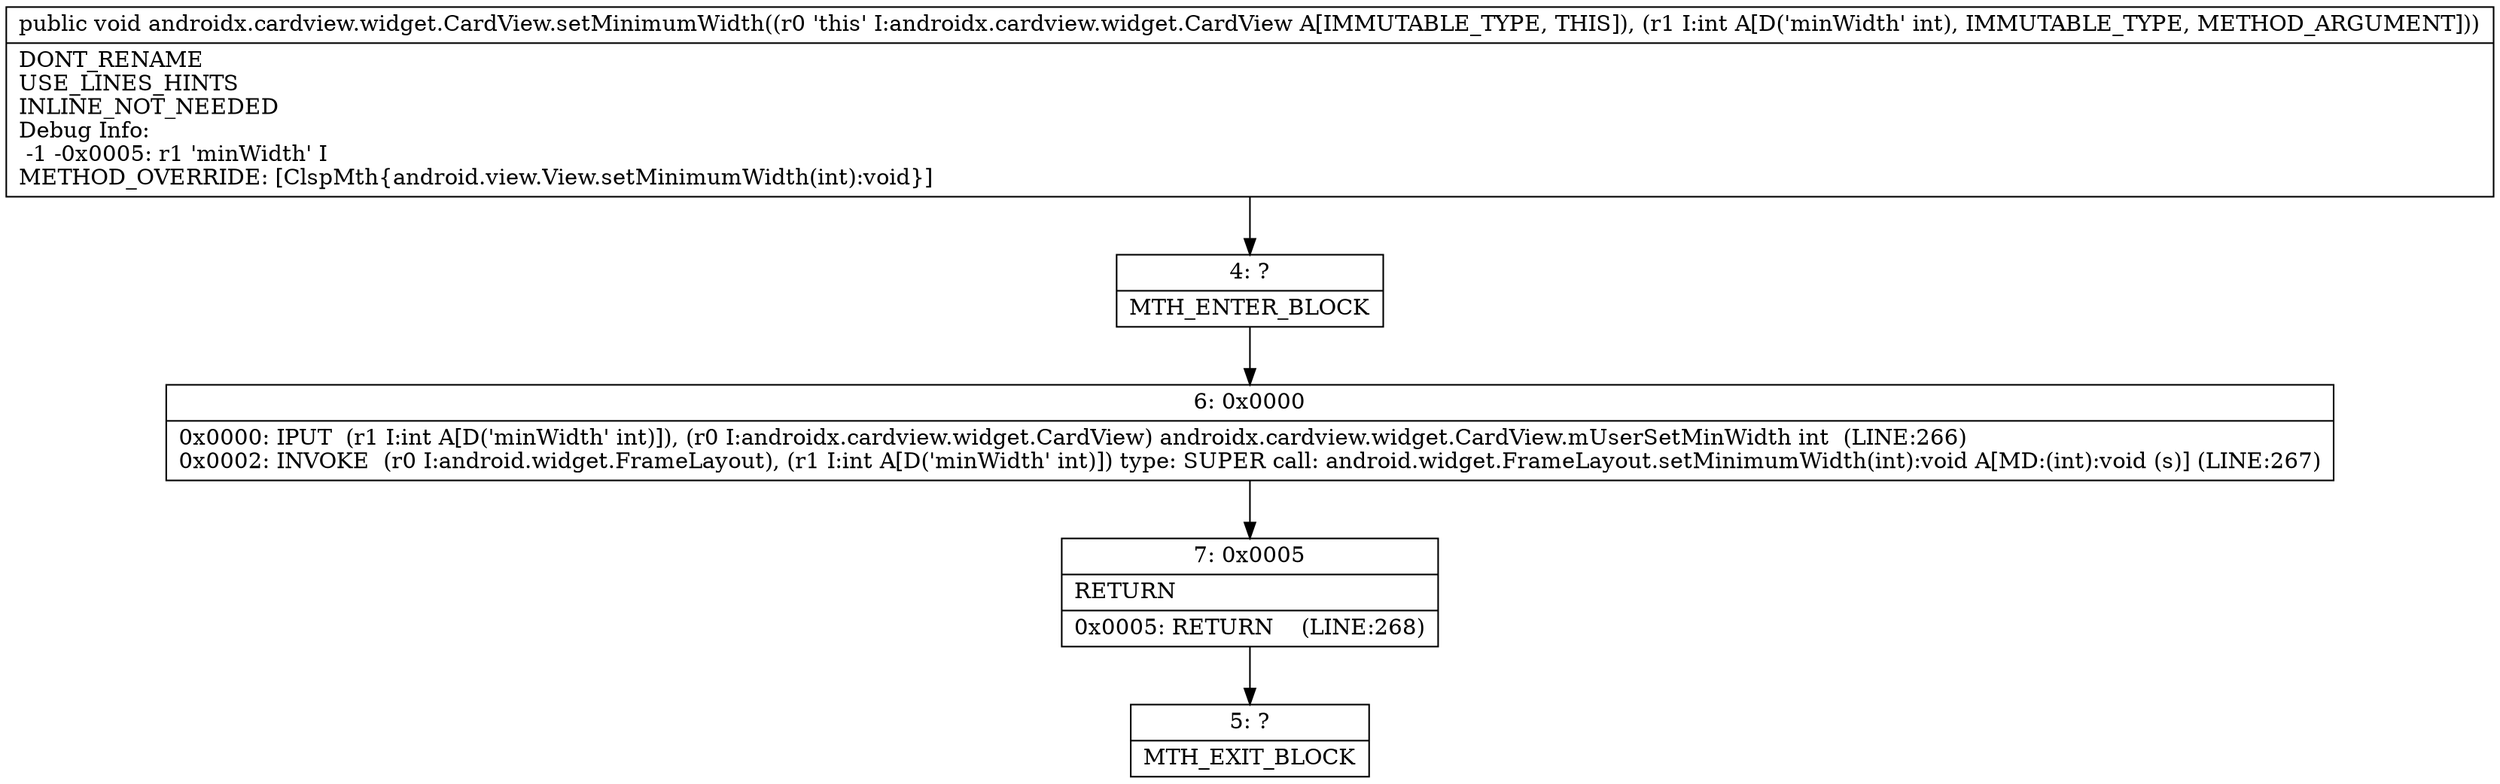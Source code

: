 digraph "CFG forandroidx.cardview.widget.CardView.setMinimumWidth(I)V" {
Node_4 [shape=record,label="{4\:\ ?|MTH_ENTER_BLOCK\l}"];
Node_6 [shape=record,label="{6\:\ 0x0000|0x0000: IPUT  (r1 I:int A[D('minWidth' int)]), (r0 I:androidx.cardview.widget.CardView) androidx.cardview.widget.CardView.mUserSetMinWidth int  (LINE:266)\l0x0002: INVOKE  (r0 I:android.widget.FrameLayout), (r1 I:int A[D('minWidth' int)]) type: SUPER call: android.widget.FrameLayout.setMinimumWidth(int):void A[MD:(int):void (s)] (LINE:267)\l}"];
Node_7 [shape=record,label="{7\:\ 0x0005|RETURN\l|0x0005: RETURN    (LINE:268)\l}"];
Node_5 [shape=record,label="{5\:\ ?|MTH_EXIT_BLOCK\l}"];
MethodNode[shape=record,label="{public void androidx.cardview.widget.CardView.setMinimumWidth((r0 'this' I:androidx.cardview.widget.CardView A[IMMUTABLE_TYPE, THIS]), (r1 I:int A[D('minWidth' int), IMMUTABLE_TYPE, METHOD_ARGUMENT]))  | DONT_RENAME\lUSE_LINES_HINTS\lINLINE_NOT_NEEDED\lDebug Info:\l  \-1 \-0x0005: r1 'minWidth' I\lMETHOD_OVERRIDE: [ClspMth\{android.view.View.setMinimumWidth(int):void\}]\l}"];
MethodNode -> Node_4;Node_4 -> Node_6;
Node_6 -> Node_7;
Node_7 -> Node_5;
}

